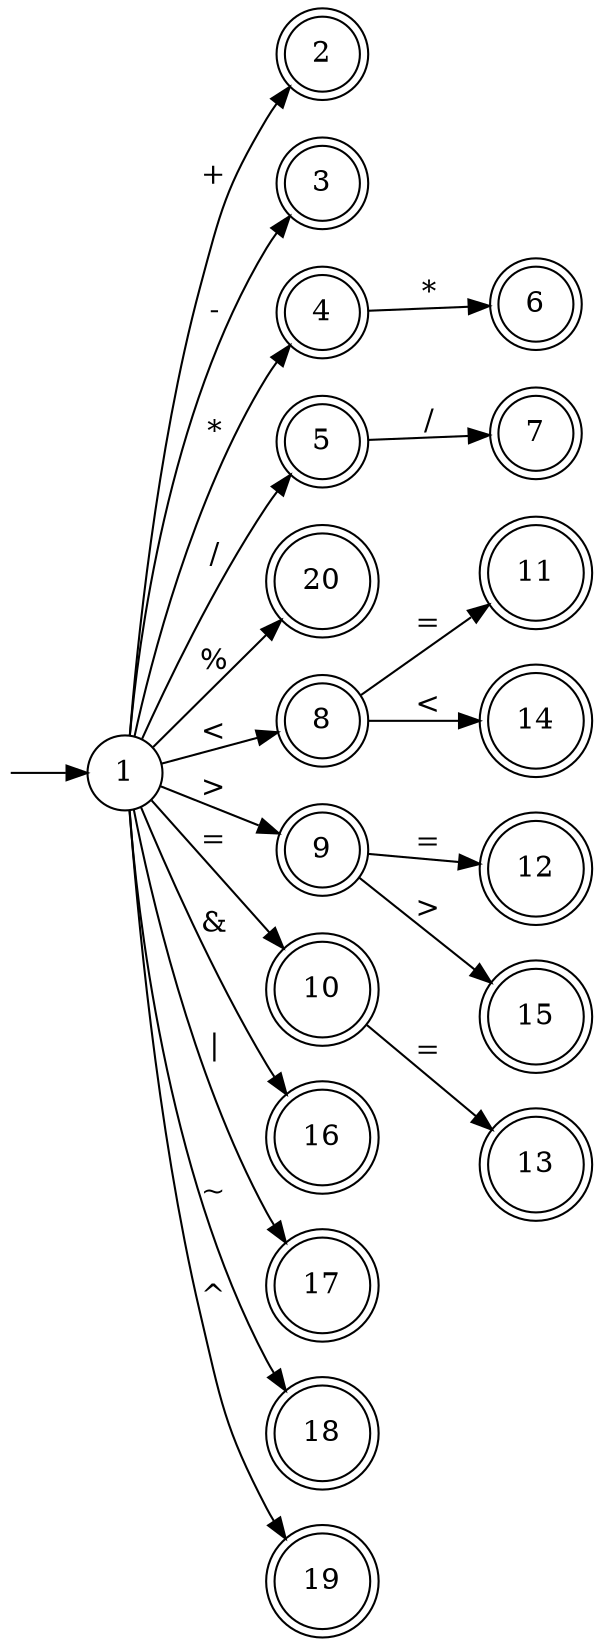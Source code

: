 digraph G {
    rankdir = LR
    node[shape=circle]
    0[label="",color=transparent, width=0]
    0->1
    //arithmetic
    2,3,4,5,6,7,20[shape=doublecircle]
    1->2[label="+"]
    1->3[label="-"]
    1->4[label="*"]
    1->5[label="/"]
    1->20[label="%"]
    4->6[label="*"]
    5->7[label="/"]
    //compare
    8,9,10,11,12,13[shape=doublecircle]
    1->8[label="<"]
    1->9[label=">"]
    1->10[label="="]
    8->11[label="="]
    9->12[label="="]
    10->13[label="="]
    //bitwise
    14,15,16,17,18,19[shape=doublecircle]
    8->14[label="<"]
    9->15[label=">"]
    1->16[label="&"]
    1->17[label="|"]
    1->18[label="~"]
    1->19[label="^"]
}
